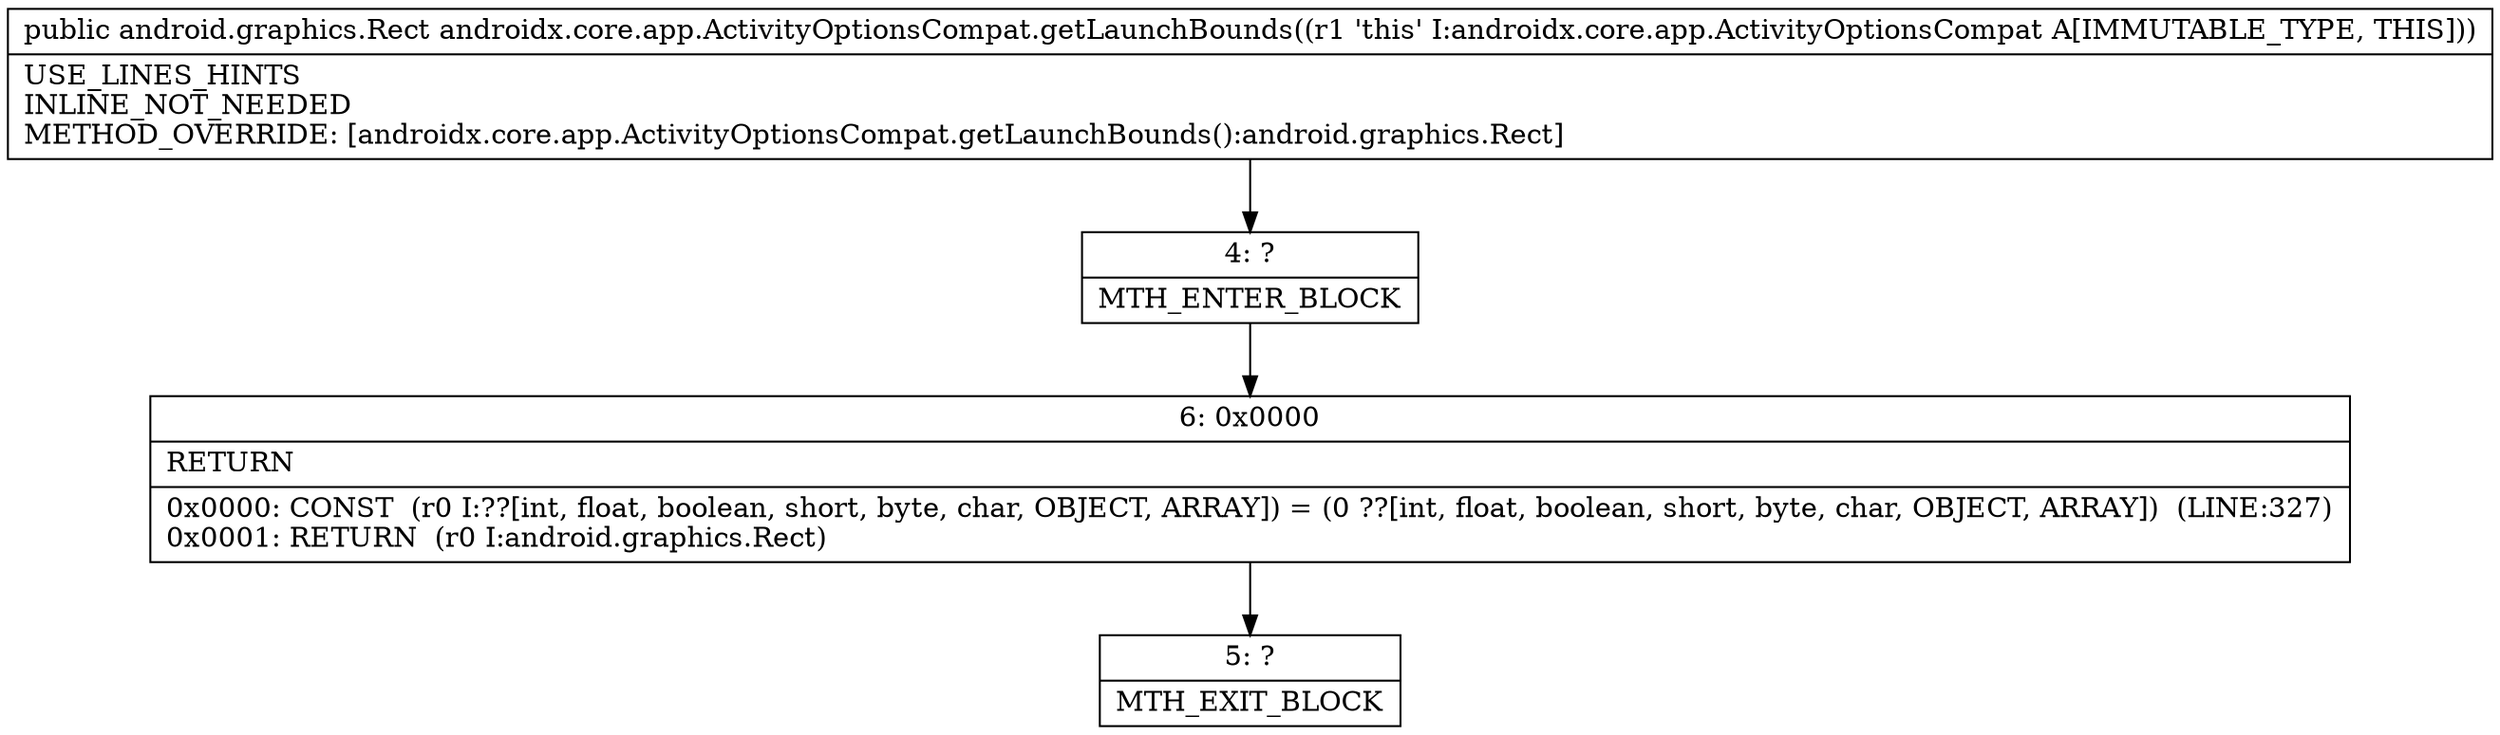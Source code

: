 digraph "CFG forandroidx.core.app.ActivityOptionsCompat.getLaunchBounds()Landroid\/graphics\/Rect;" {
Node_4 [shape=record,label="{4\:\ ?|MTH_ENTER_BLOCK\l}"];
Node_6 [shape=record,label="{6\:\ 0x0000|RETURN\l|0x0000: CONST  (r0 I:??[int, float, boolean, short, byte, char, OBJECT, ARRAY]) = (0 ??[int, float, boolean, short, byte, char, OBJECT, ARRAY])  (LINE:327)\l0x0001: RETURN  (r0 I:android.graphics.Rect) \l}"];
Node_5 [shape=record,label="{5\:\ ?|MTH_EXIT_BLOCK\l}"];
MethodNode[shape=record,label="{public android.graphics.Rect androidx.core.app.ActivityOptionsCompat.getLaunchBounds((r1 'this' I:androidx.core.app.ActivityOptionsCompat A[IMMUTABLE_TYPE, THIS]))  | USE_LINES_HINTS\lINLINE_NOT_NEEDED\lMETHOD_OVERRIDE: [androidx.core.app.ActivityOptionsCompat.getLaunchBounds():android.graphics.Rect]\l}"];
MethodNode -> Node_4;Node_4 -> Node_6;
Node_6 -> Node_5;
}

